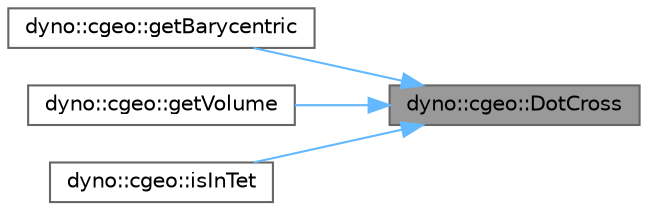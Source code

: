 digraph "dyno::cgeo::DotCross"
{
 // LATEX_PDF_SIZE
  bgcolor="transparent";
  edge [fontname=Helvetica,fontsize=10,labelfontname=Helvetica,labelfontsize=10];
  node [fontname=Helvetica,fontsize=10,shape=box,height=0.2,width=0.4];
  rankdir="RL";
  Node1 [id="Node000001",label="dyno::cgeo::DotCross",height=0.2,width=0.4,color="gray40", fillcolor="grey60", style="filled", fontcolor="black",tooltip=" "];
  Node1 -> Node2 [id="edge1_Node000001_Node000002",dir="back",color="steelblue1",style="solid",tooltip=" "];
  Node2 [id="Node000002",label="dyno::cgeo::getBarycentric",height=0.2,width=0.4,color="grey40", fillcolor="white", style="filled",URL="$namespacedyno_1_1cgeo.html#af46bba79ae69399e9f6906de1f8be633",tooltip=" "];
  Node1 -> Node3 [id="edge2_Node000001_Node000003",dir="back",color="steelblue1",style="solid",tooltip=" "];
  Node3 [id="Node000003",label="dyno::cgeo::getVolume",height=0.2,width=0.4,color="grey40", fillcolor="white", style="filled",URL="$namespacedyno_1_1cgeo.html#af3e14dddca32e264c9483f1f8575f985",tooltip=" "];
  Node1 -> Node4 [id="edge3_Node000001_Node000004",dir="back",color="steelblue1",style="solid",tooltip=" "];
  Node4 [id="Node000004",label="dyno::cgeo::isInTet",height=0.2,width=0.4,color="grey40", fillcolor="white", style="filled",URL="$namespacedyno_1_1cgeo.html#a7ecb79c49eebf2a25b0e89c96c7c572c",tooltip=" "];
}
